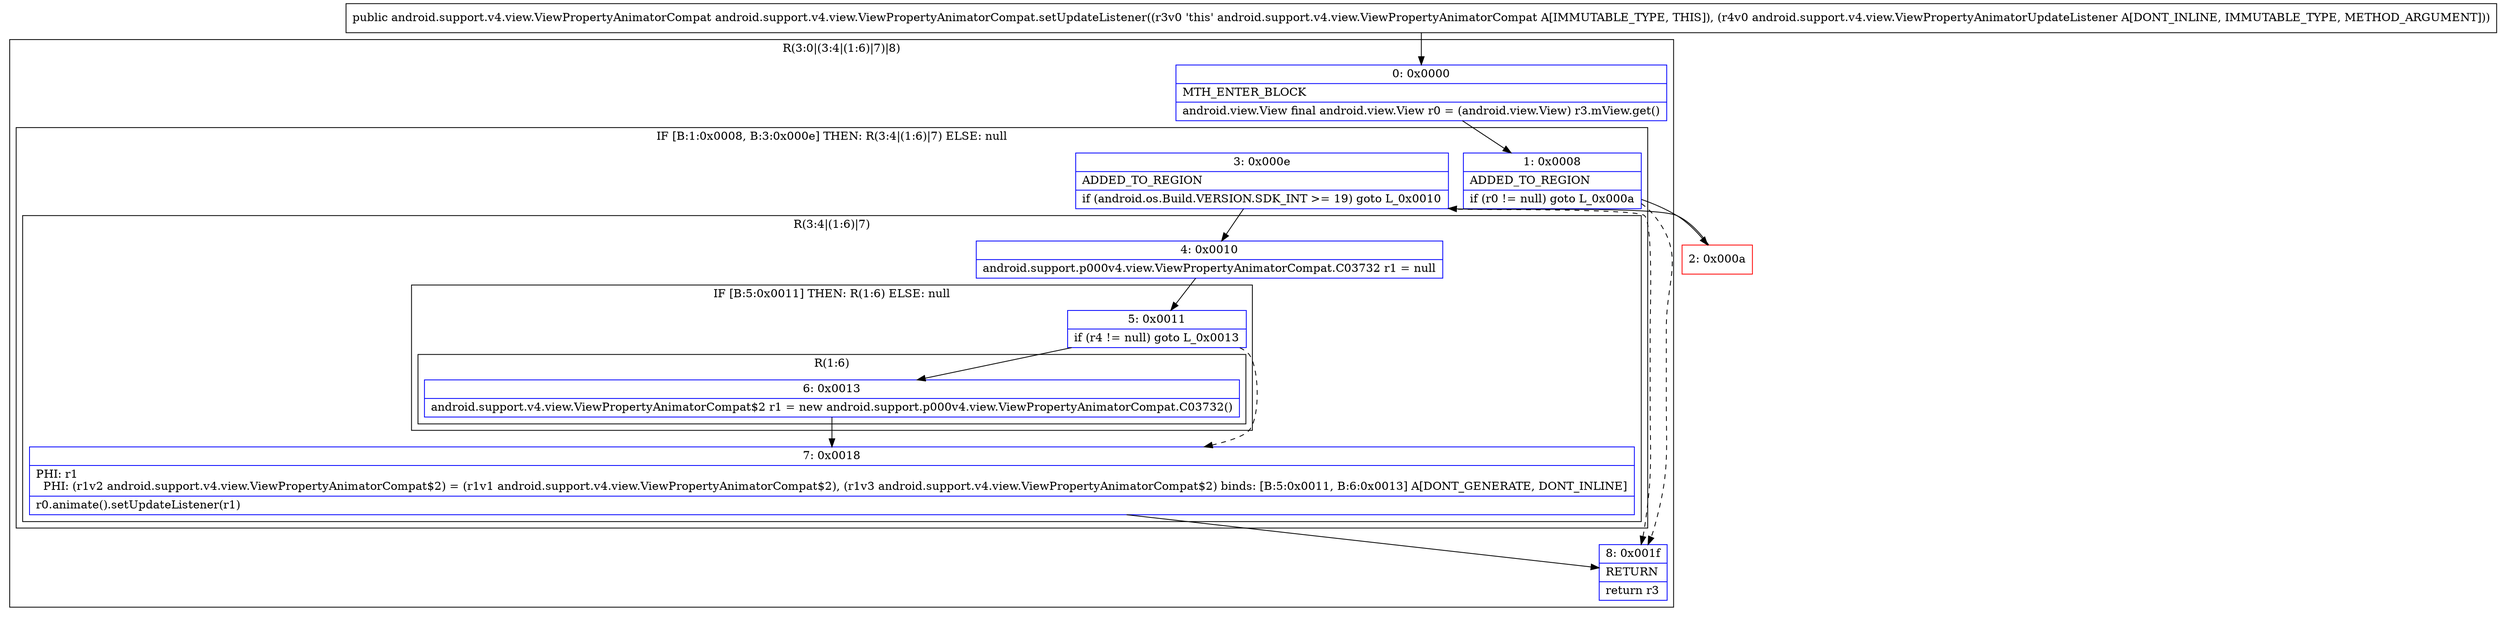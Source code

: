 digraph "CFG forandroid.support.v4.view.ViewPropertyAnimatorCompat.setUpdateListener(Landroid\/support\/v4\/view\/ViewPropertyAnimatorUpdateListener;)Landroid\/support\/v4\/view\/ViewPropertyAnimatorCompat;" {
subgraph cluster_Region_460601658 {
label = "R(3:0|(3:4|(1:6)|7)|8)";
node [shape=record,color=blue];
Node_0 [shape=record,label="{0\:\ 0x0000|MTH_ENTER_BLOCK\l|android.view.View final android.view.View r0 = (android.view.View) r3.mView.get()\l}"];
subgraph cluster_IfRegion_373010278 {
label = "IF [B:1:0x0008, B:3:0x000e] THEN: R(3:4|(1:6)|7) ELSE: null";
node [shape=record,color=blue];
Node_1 [shape=record,label="{1\:\ 0x0008|ADDED_TO_REGION\l|if (r0 != null) goto L_0x000a\l}"];
Node_3 [shape=record,label="{3\:\ 0x000e|ADDED_TO_REGION\l|if (android.os.Build.VERSION.SDK_INT \>= 19) goto L_0x0010\l}"];
subgraph cluster_Region_210278835 {
label = "R(3:4|(1:6)|7)";
node [shape=record,color=blue];
Node_4 [shape=record,label="{4\:\ 0x0010|android.support.p000v4.view.ViewPropertyAnimatorCompat.C03732 r1 = null\l}"];
subgraph cluster_IfRegion_914381890 {
label = "IF [B:5:0x0011] THEN: R(1:6) ELSE: null";
node [shape=record,color=blue];
Node_5 [shape=record,label="{5\:\ 0x0011|if (r4 != null) goto L_0x0013\l}"];
subgraph cluster_Region_868280707 {
label = "R(1:6)";
node [shape=record,color=blue];
Node_6 [shape=record,label="{6\:\ 0x0013|android.support.v4.view.ViewPropertyAnimatorCompat$2 r1 = new android.support.p000v4.view.ViewPropertyAnimatorCompat.C03732()\l}"];
}
}
Node_7 [shape=record,label="{7\:\ 0x0018|PHI: r1 \l  PHI: (r1v2 android.support.v4.view.ViewPropertyAnimatorCompat$2) = (r1v1 android.support.v4.view.ViewPropertyAnimatorCompat$2), (r1v3 android.support.v4.view.ViewPropertyAnimatorCompat$2) binds: [B:5:0x0011, B:6:0x0013] A[DONT_GENERATE, DONT_INLINE]\l|r0.animate().setUpdateListener(r1)\l}"];
}
}
Node_8 [shape=record,label="{8\:\ 0x001f|RETURN\l|return r3\l}"];
}
Node_2 [shape=record,color=red,label="{2\:\ 0x000a}"];
MethodNode[shape=record,label="{public android.support.v4.view.ViewPropertyAnimatorCompat android.support.v4.view.ViewPropertyAnimatorCompat.setUpdateListener((r3v0 'this' android.support.v4.view.ViewPropertyAnimatorCompat A[IMMUTABLE_TYPE, THIS]), (r4v0 android.support.v4.view.ViewPropertyAnimatorUpdateListener A[DONT_INLINE, IMMUTABLE_TYPE, METHOD_ARGUMENT])) }"];
MethodNode -> Node_0;
Node_0 -> Node_1;
Node_1 -> Node_2;
Node_1 -> Node_8[style=dashed];
Node_3 -> Node_4;
Node_3 -> Node_8[style=dashed];
Node_4 -> Node_5;
Node_5 -> Node_6;
Node_5 -> Node_7[style=dashed];
Node_6 -> Node_7;
Node_7 -> Node_8;
Node_2 -> Node_3;
}

